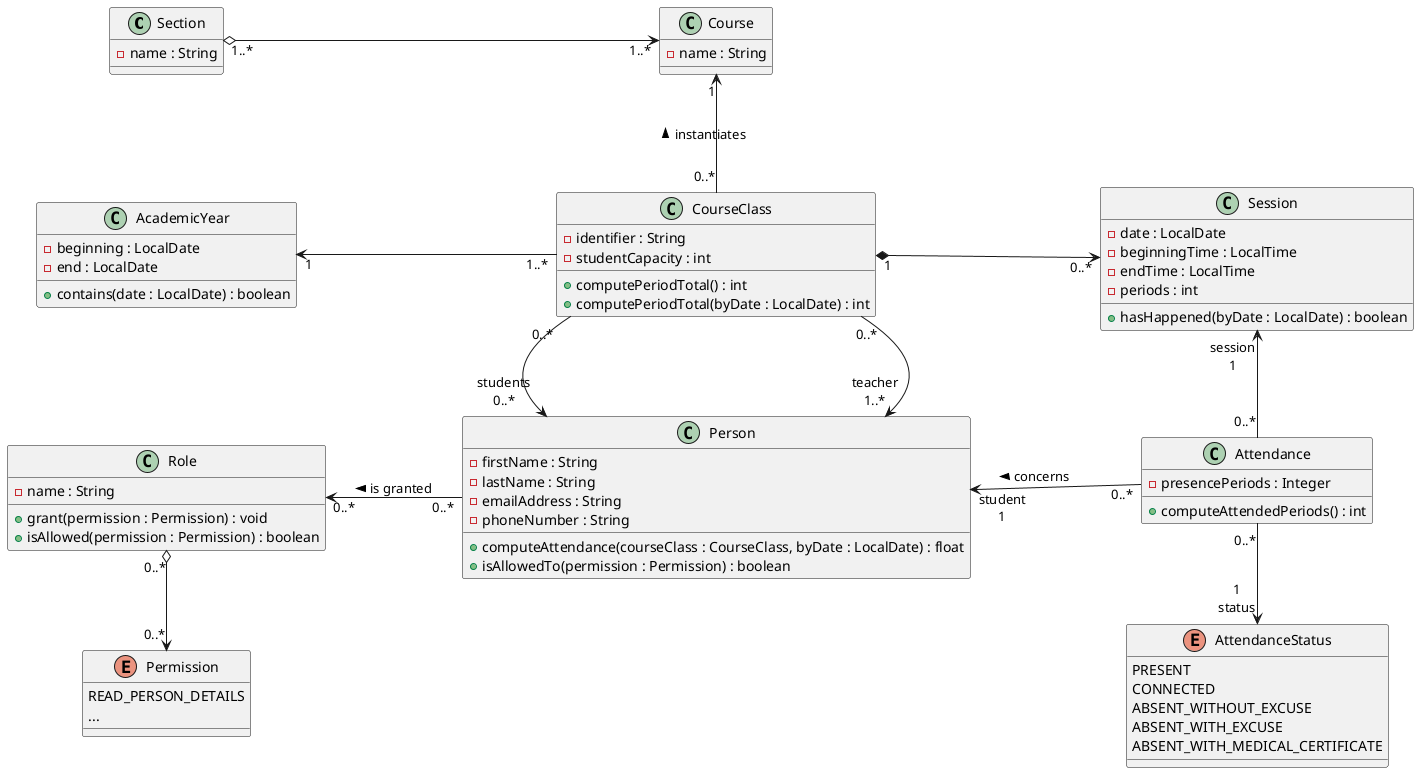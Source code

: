 @startuml conception_classes
left to right direction
skinparam nodesep 100

class Section {
  -name : String
}
class Course {
  -name : String
}
class AcademicYear {
  -beginning : LocalDate
  -end : LocalDate
  +contains(date : LocalDate) : boolean
}
enum Permission {
  READ_PERSON_DETAILS
  ...
}
class Role {
  -name : String
  +grant(permission : Permission) : void
  +isAllowed(permission : Permission) : boolean
}
class Person {
  -firstName : String
  -lastName : String
  -emailAddress : String
  -phoneNumber : String
  +computeAttendance(courseClass : CourseClass, byDate : LocalDate) : float
  +isAllowedTo(permission : Permission) : boolean
}
class Session {
  -date : LocalDate
  -beginningTime : LocalTime
  -endTime : LocalTime
  -periods : int
  +hasHappened(byDate : LocalDate) : boolean
}
class Attendance {
  -presencePeriods : Integer
  +computeAttendedPeriods() : int
}
enum AttendanceStatus {
  PRESENT
  CONNECTED
  ABSENT_WITHOUT_EXCUSE
  ABSENT_WITH_EXCUSE
  ABSENT_WITH_MEDICAL_CERTIFICATE
}
class CourseClass {
  -identifier : String
  -studentCapacity : int
  +computePeriodTotal() : int
  +computePeriodTotal(byDate : LocalDate) : int
}

Section "1..*" o--> "1..*" Course
Course "1" <- "0..*" CourseClass : instantiates <
AcademicYear "1" <-- "1..*" CourseClass
CourseClass "0..*" -> "teacher\n1..*" Person
CourseClass "0..*" -> "students\n0..*" Person
CourseClass "1" *--> "0..*" Session
Role "0..*" <-- "0..*" Person : is granted <
Role "0..*" o-> "0..*" Permission
Person "student\n1" <- "0..*" Attendance : concerns <
Session "session\n1" <- "0..*" Attendance
Attendance "0..*" -> "1\nstatus" AttendanceStatus
@enduml
